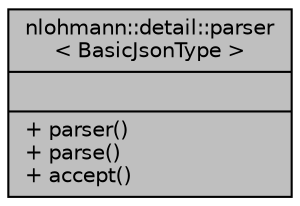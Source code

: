 digraph "nlohmann::detail::parser&lt; BasicJsonType &gt;"
{
 // INTERACTIVE_SVG=YES
  bgcolor="transparent";
  edge [fontname="Helvetica",fontsize="10",labelfontname="Helvetica",labelfontsize="10"];
  node [fontname="Helvetica",fontsize="10",shape=record];
  Node1 [label="{nlohmann::detail::parser\l\< BasicJsonType \>\n||+ parser()\l+ parse()\l+ accept()\l}",height=0.2,width=0.4,color="black", fillcolor="grey75", style="filled" fontcolor="black"];
}
